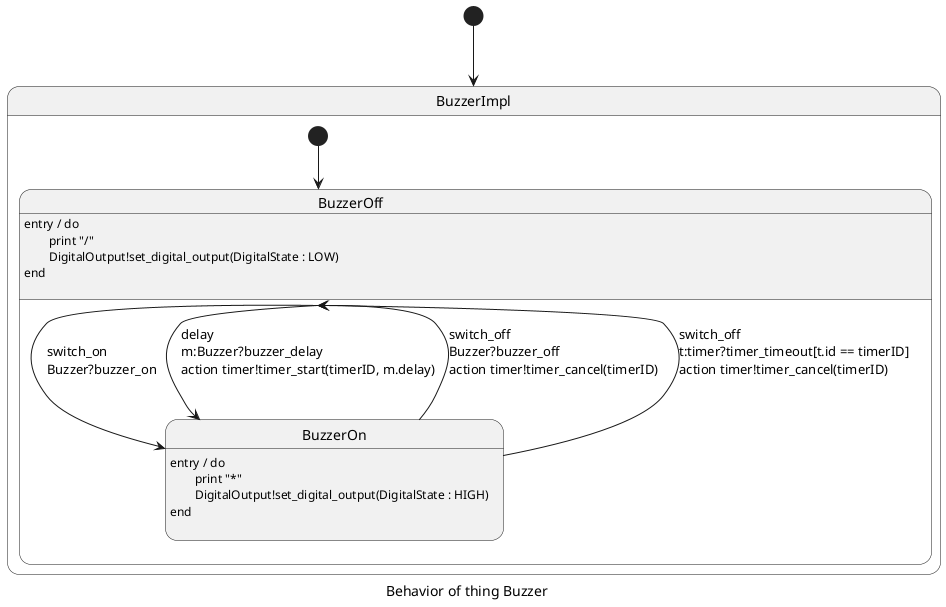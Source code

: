 @startuml
skinparam defaultTextAlignment left
caption Behavior of thing Buzzer
[*] --> BuzzerImpl
state BuzzerImpl{
state BuzzerOff{
	BuzzerOff : entry / do\n	print "/"\n	DigitalOutput!set_digital_output(DigitalState : LOW)\nend\n

BuzzerOff --> BuzzerOn : switch_on\nBuzzer?buzzer_on

BuzzerOff --> BuzzerOn : delay\nm:Buzzer?buzzer_delay\naction timer!timer_start(timerID, m.delay)\n
}
state BuzzerOn{
	BuzzerOn : entry / do\n	print "*"\n	DigitalOutput!set_digital_output(DigitalState : HIGH)\nend\n

BuzzerOn --> BuzzerOff : switch_off\nBuzzer?buzzer_off\naction timer!timer_cancel(timerID)\n

BuzzerOn --> BuzzerOff : switch_off\nt:timer?timer_timeout[t.id == timerID]\naction timer!timer_cancel(timerID)\n
}
[*] --> BuzzerOff
}
@enduml
